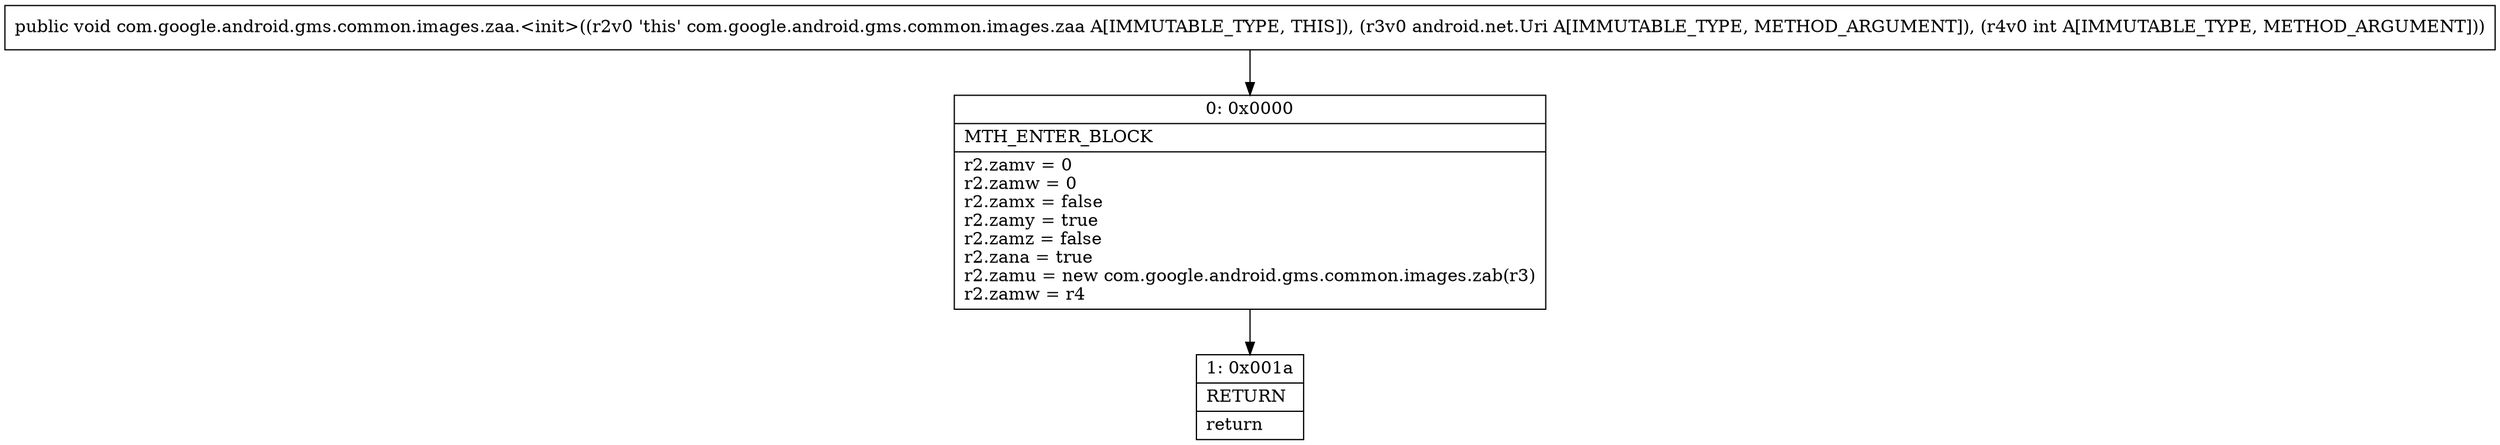 digraph "CFG forcom.google.android.gms.common.images.zaa.\<init\>(Landroid\/net\/Uri;I)V" {
Node_0 [shape=record,label="{0\:\ 0x0000|MTH_ENTER_BLOCK\l|r2.zamv = 0\lr2.zamw = 0\lr2.zamx = false\lr2.zamy = true\lr2.zamz = false\lr2.zana = true\lr2.zamu = new com.google.android.gms.common.images.zab(r3)\lr2.zamw = r4\l}"];
Node_1 [shape=record,label="{1\:\ 0x001a|RETURN\l|return\l}"];
MethodNode[shape=record,label="{public void com.google.android.gms.common.images.zaa.\<init\>((r2v0 'this' com.google.android.gms.common.images.zaa A[IMMUTABLE_TYPE, THIS]), (r3v0 android.net.Uri A[IMMUTABLE_TYPE, METHOD_ARGUMENT]), (r4v0 int A[IMMUTABLE_TYPE, METHOD_ARGUMENT])) }"];
MethodNode -> Node_0;
Node_0 -> Node_1;
}

